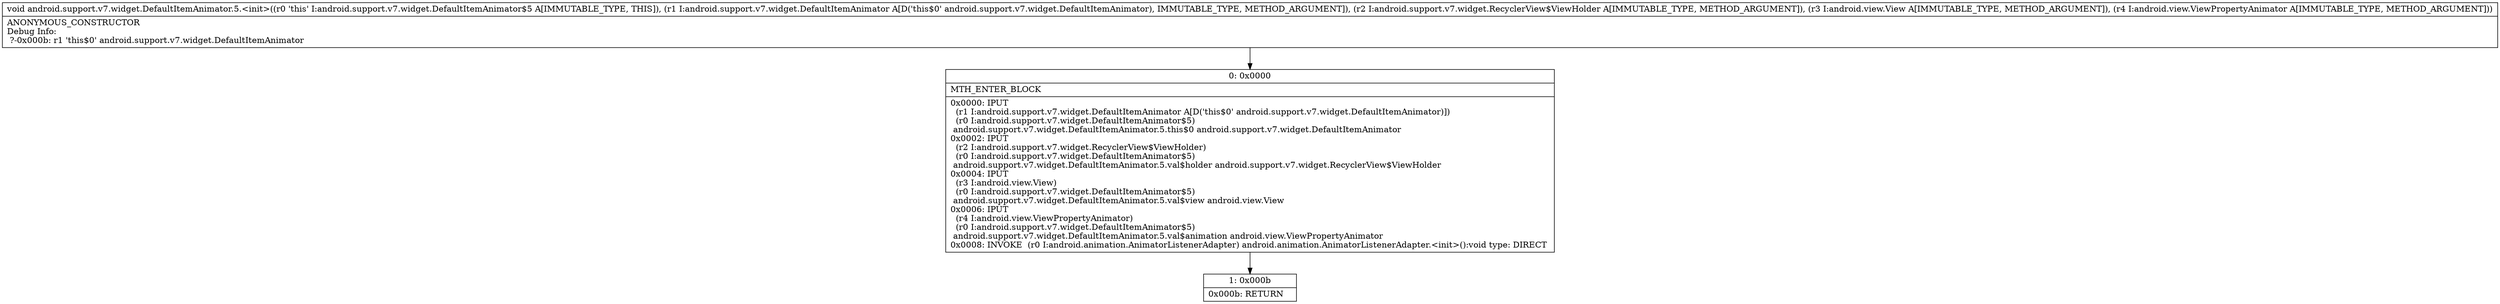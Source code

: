 digraph "CFG forandroid.support.v7.widget.DefaultItemAnimator.5.\<init\>(Landroid\/support\/v7\/widget\/DefaultItemAnimator;Landroid\/support\/v7\/widget\/RecyclerView$ViewHolder;Landroid\/view\/View;Landroid\/view\/ViewPropertyAnimator;)V" {
Node_0 [shape=record,label="{0\:\ 0x0000|MTH_ENTER_BLOCK\l|0x0000: IPUT  \l  (r1 I:android.support.v7.widget.DefaultItemAnimator A[D('this$0' android.support.v7.widget.DefaultItemAnimator)])\l  (r0 I:android.support.v7.widget.DefaultItemAnimator$5)\l android.support.v7.widget.DefaultItemAnimator.5.this$0 android.support.v7.widget.DefaultItemAnimator \l0x0002: IPUT  \l  (r2 I:android.support.v7.widget.RecyclerView$ViewHolder)\l  (r0 I:android.support.v7.widget.DefaultItemAnimator$5)\l android.support.v7.widget.DefaultItemAnimator.5.val$holder android.support.v7.widget.RecyclerView$ViewHolder \l0x0004: IPUT  \l  (r3 I:android.view.View)\l  (r0 I:android.support.v7.widget.DefaultItemAnimator$5)\l android.support.v7.widget.DefaultItemAnimator.5.val$view android.view.View \l0x0006: IPUT  \l  (r4 I:android.view.ViewPropertyAnimator)\l  (r0 I:android.support.v7.widget.DefaultItemAnimator$5)\l android.support.v7.widget.DefaultItemAnimator.5.val$animation android.view.ViewPropertyAnimator \l0x0008: INVOKE  (r0 I:android.animation.AnimatorListenerAdapter) android.animation.AnimatorListenerAdapter.\<init\>():void type: DIRECT \l}"];
Node_1 [shape=record,label="{1\:\ 0x000b|0x000b: RETURN   \l}"];
MethodNode[shape=record,label="{void android.support.v7.widget.DefaultItemAnimator.5.\<init\>((r0 'this' I:android.support.v7.widget.DefaultItemAnimator$5 A[IMMUTABLE_TYPE, THIS]), (r1 I:android.support.v7.widget.DefaultItemAnimator A[D('this$0' android.support.v7.widget.DefaultItemAnimator), IMMUTABLE_TYPE, METHOD_ARGUMENT]), (r2 I:android.support.v7.widget.RecyclerView$ViewHolder A[IMMUTABLE_TYPE, METHOD_ARGUMENT]), (r3 I:android.view.View A[IMMUTABLE_TYPE, METHOD_ARGUMENT]), (r4 I:android.view.ViewPropertyAnimator A[IMMUTABLE_TYPE, METHOD_ARGUMENT]))  | ANONYMOUS_CONSTRUCTOR\lDebug Info:\l  ?\-0x000b: r1 'this$0' android.support.v7.widget.DefaultItemAnimator\l}"];
MethodNode -> Node_0;
Node_0 -> Node_1;
}

